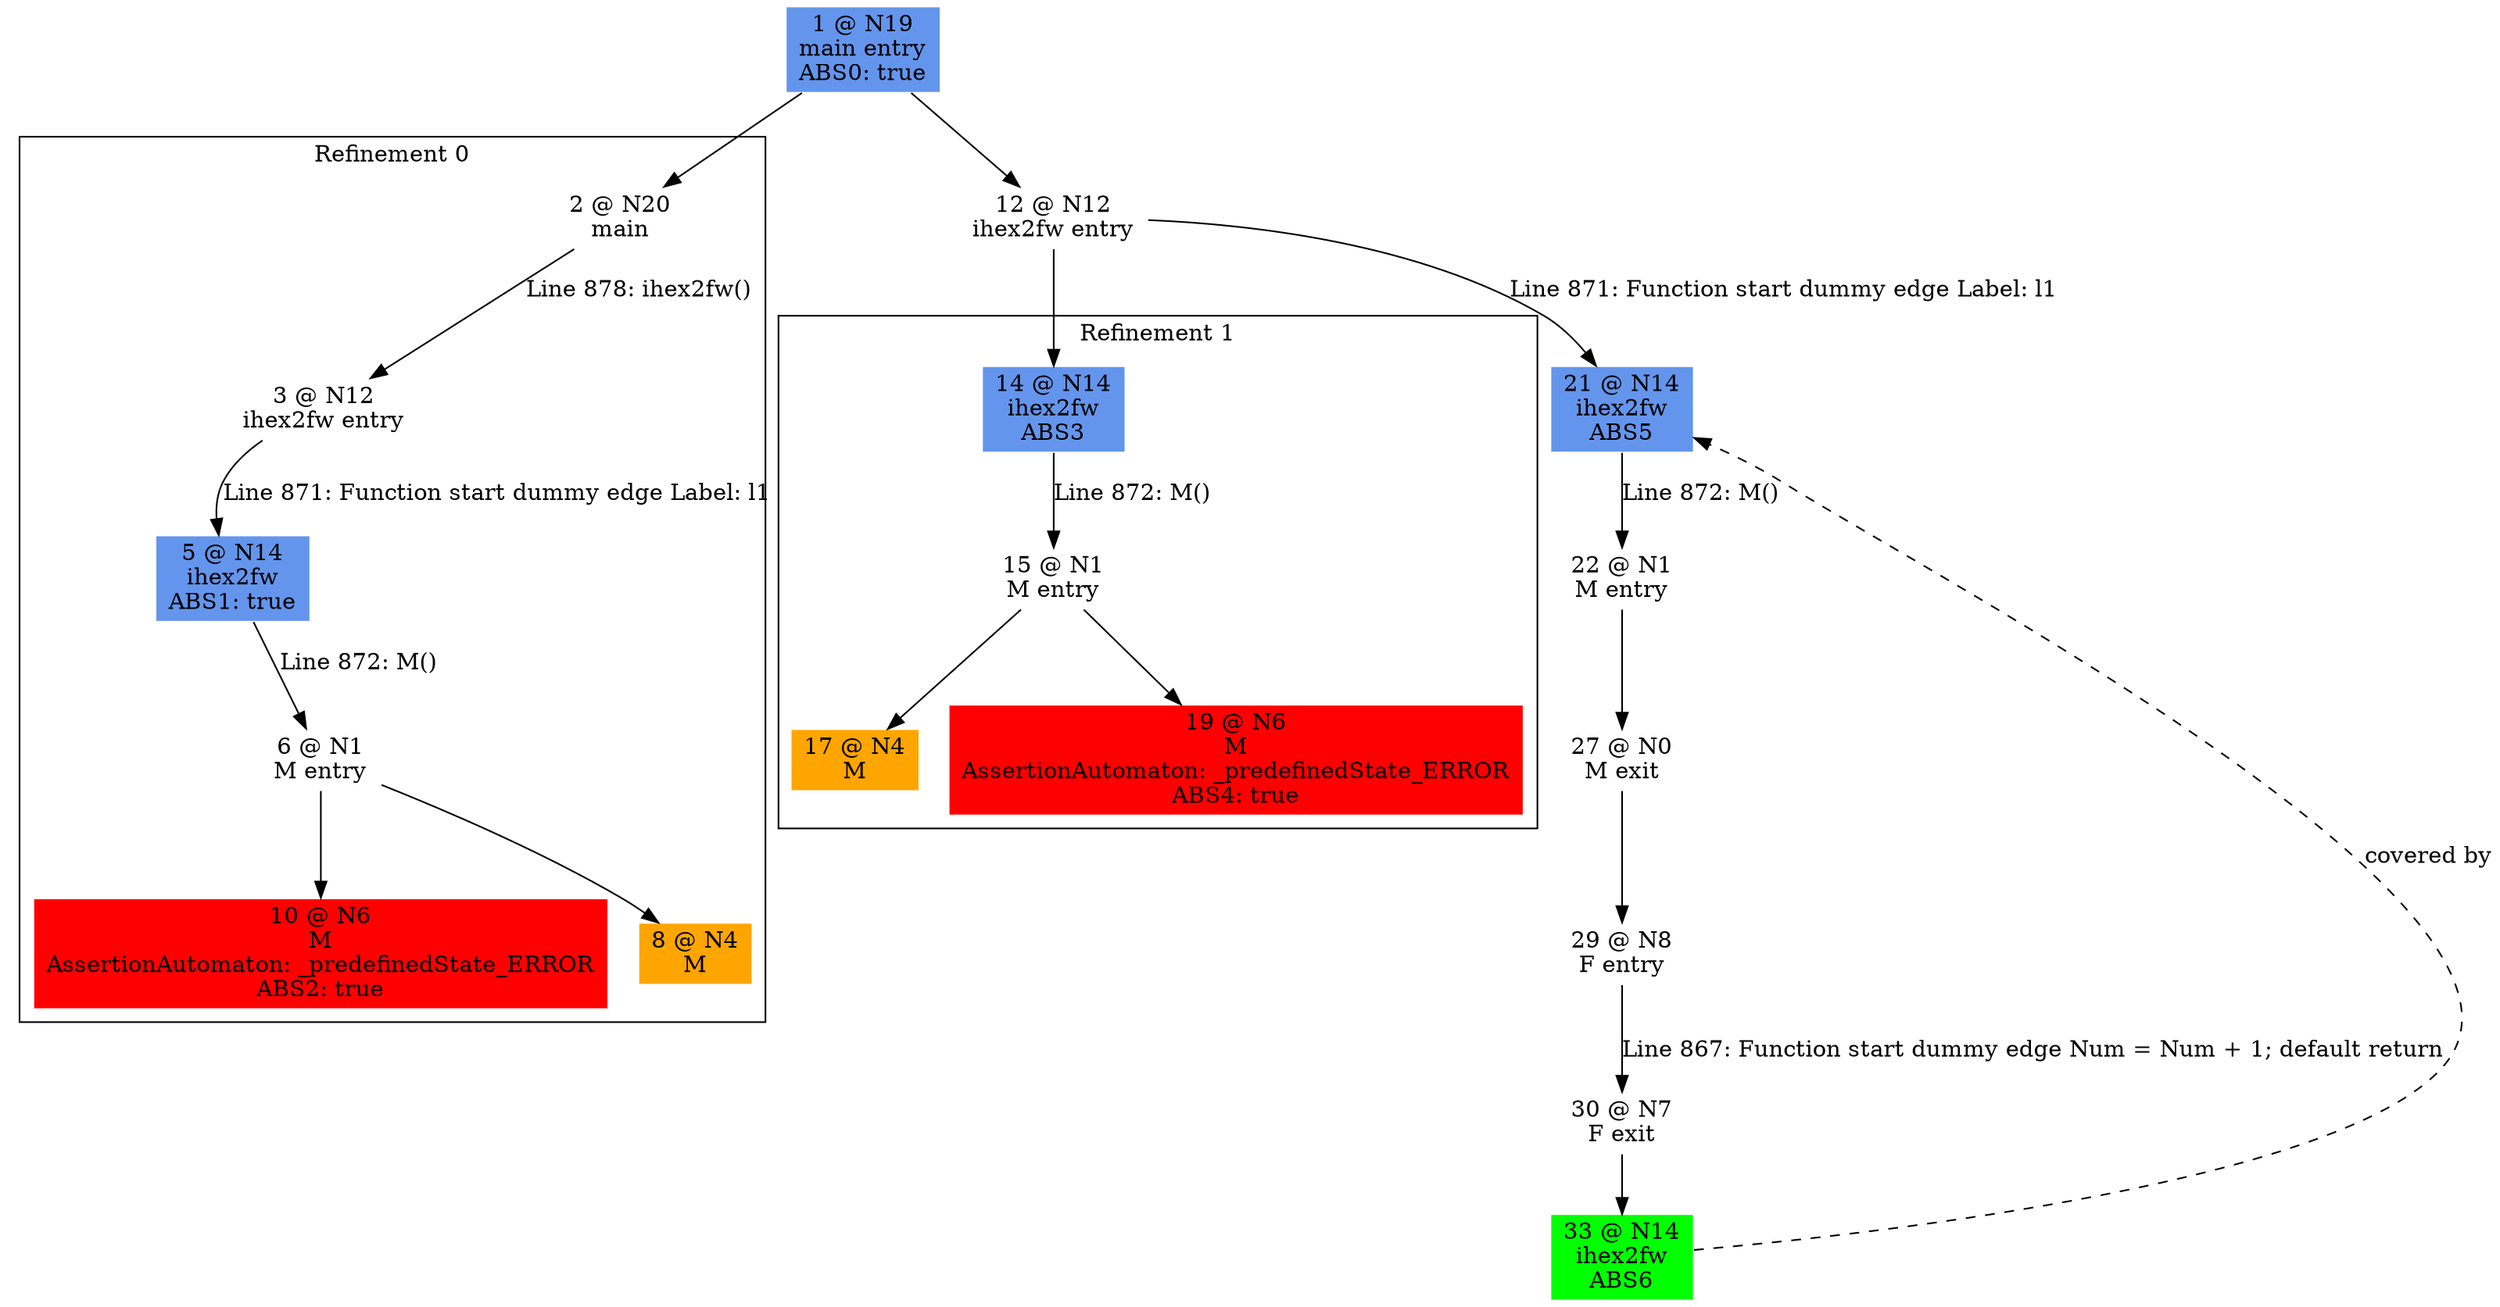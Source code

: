 digraph ARG {
node [style="filled" shape="box" color="white"]
subgraph cluster_0 {
label="Refinement 0"
2 [label="2 @ N20\nmain" id="2"]
3 [label="3 @ N12\nihex2fw entry" id="3"]
5 [fillcolor="cornflowerblue" label="5 @ N14\nihex2fw\nABS1: true" id="5"]
6 [label="6 @ N1\nM entry" id="6"]
10 [fillcolor="red" label="10 @ N6\nM\nAssertionAutomaton: _predefinedState_ERROR\nABS2: true" id="10"]
8 [fillcolor="orange" label="8 @ N4\nM" id="8"]
2 -> 3 [label="Line 878: ihex2fw()" id="2 -> 3"]
3 -> 5 [label="Line 871: Function start dummy edge Label: l1" id="3 -> 5"]
5 -> 6 [label="Line 872: M()" id="5 -> 6"]
6 -> 8 []
6 -> 10 []
}
1 -> 2
subgraph cluster_1 {
label="Refinement 1"
14 [fillcolor="cornflowerblue" label="14 @ N14\nihex2fw\nABS3" id="14"]
15 [label="15 @ N1\nM entry" id="15"]
17 [fillcolor="orange" label="17 @ N4\nM" id="17"]
19 [fillcolor="red" label="19 @ N6\nM\nAssertionAutomaton: _predefinedState_ERROR\nABS4: true" id="19"]
14 -> 15 [label="Line 872: M()" id="14 -> 15"]
15 -> 19 []
15 -> 17 []
}
12 -> 14
1 [fillcolor="cornflowerblue" label="1 @ N19\nmain entry\nABS0: true" id="1"]
12 [label="12 @ N12\nihex2fw entry" id="12"]
21 [fillcolor="cornflowerblue" label="21 @ N14\nihex2fw\nABS5" id="21"]
22 [label="22 @ N1\nM entry" id="22"]
27 [label="27 @ N0\nM exit" id="27"]
29 [label="29 @ N8\nF entry" id="29"]
30 [label="30 @ N7\nF exit" id="30"]
33 [fillcolor="green" label="33 @ N14\nihex2fw\nABS6" id="33"]
1 -> 12 []
12 -> 21 [label="Line 871: Function start dummy edge Label: l1" id="12 -> 21"]
33 -> 21 [style="dashed" weight="0" label="covered by"]
21 -> 22 [label="Line 872: M()" id="21 -> 22"]
22 -> 27 []
27 -> 29 []
29 -> 30 [label="Line 867: Function start dummy edge Num = Num + 1; default return" id="29 -> 30"]
30 -> 33 []
}
